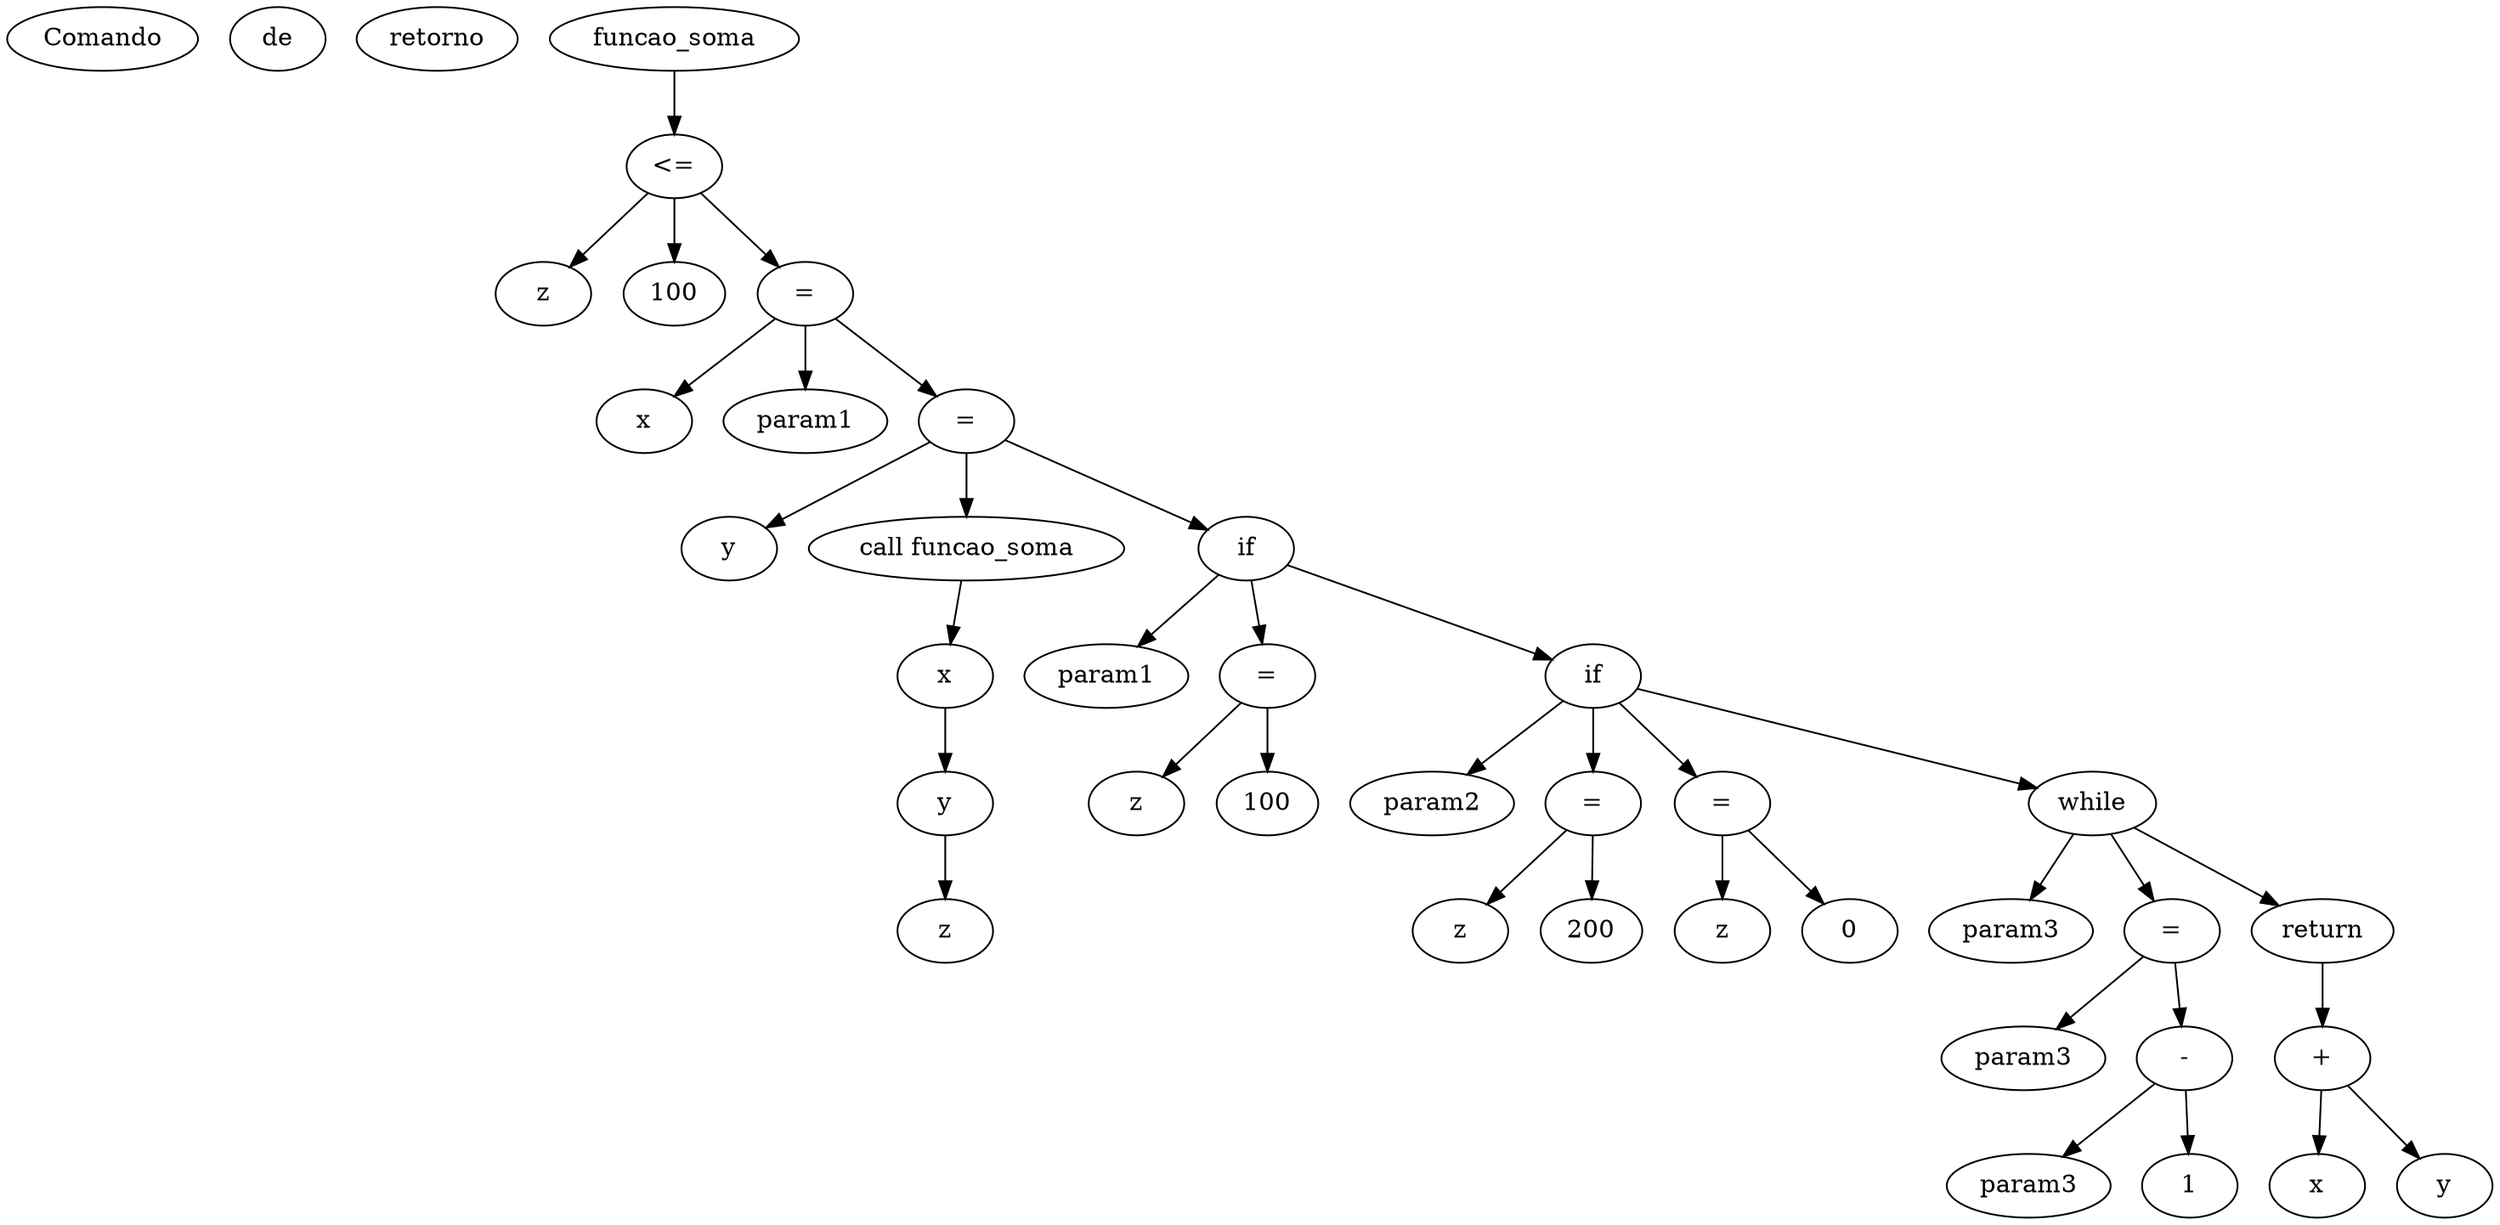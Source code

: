 # Executado assim: output2dot.sh 
# https://graphviz.org/doc/info/lang.html
digraph {
  Comando de retorno
  x600003e14000 [label="funcao_soma"];
  x600003e14000 -> x600003e140a0
  x600003e140a0 [label="<="];
  x600003e140a0 -> x600003e14060
  x600003e140a0 -> x600003e14080
  x600003e140a0 -> x600003e140e0
  x600003e14060 [label="z"];
  x600003e14080 [label="100"];
  x600003e140e0 [label="="];
  x600003e140e0 -> x600003e14100
  x600003e140e0 -> x600003e140c0
  x600003e140e0 -> x600003e141c0
  x600003e14100 [label="x"];
  x600003e140c0 [label="param1"];
  x600003e141c0 [label="="];
  x600003e141c0 -> x600003e141e0
  x600003e141c0 -> x600003e14180
  x600003e141c0 -> x600003e14280
  x600003e141e0 [label="y"];
  x600003e14180 [label="call funcao_soma"];
  x600003e14180 -> x600003e14120
  x600003e14120 [label="x"];
  x600003e14120 -> x600003e14140
  x600003e14140 [label="y"];
  x600003e14140 -> x600003e14160
  x600003e14160 [label="z"];
  x600003e14280 [label="if"];
  x600003e14280 -> x600003e14200
  x600003e14280 -> x600003e14240
  x600003e14280 -> x600003e14380
  x600003e14200 [label="param1"];
  x600003e14240 [label="="];
  x600003e14240 -> x600003e14260
  x600003e14240 -> x600003e14220
  x600003e14260 [label="z"];
  x600003e14220 [label="100"];
  x600003e14380 [label="if"];
  x600003e14380 -> x600003e142a0
  x600003e14380 -> x600003e142e0
  x600003e14380 -> x600003e14340
  x600003e14380 -> x600003e14480
  x600003e142a0 [label="param2"];
  x600003e142e0 [label="="];
  x600003e142e0 -> x600003e14300
  x600003e142e0 -> x600003e142c0
  x600003e14300 [label="z"];
  x600003e142c0 [label="200"];
  x600003e14340 [label="="];
  x600003e14340 -> x600003e14360
  x600003e14340 -> x600003e14320
  x600003e14360 [label="z"];
  x600003e14320 [label="0"];
  x600003e14480 [label="while"];
  x600003e14480 -> x600003e143c0
  x600003e14480 -> x600003e14440
  x600003e14480 -> x600003e14500
  x600003e143c0 [label="param3"];
  x600003e14440 [label="="];
  x600003e14440 -> x600003e14460
  x600003e14440 -> x600003e14420
  x600003e14460 [label="param3"];
  x600003e14420 [label="-"];
  x600003e14420 -> x600003e143e0
  x600003e14420 -> x600003e14400
  x600003e143e0 [label="param3"];
  x600003e14400 [label="1"];
  x600003e14500 [label="return"];
  x600003e14500 -> x600003e144e0
  x600003e144e0 [label="+"];
  x600003e144e0 -> x600003e144a0
  x600003e144e0 -> x600003e144c0
  x600003e144a0 [label="x"];
  x600003e144c0 [label="y"];
}
